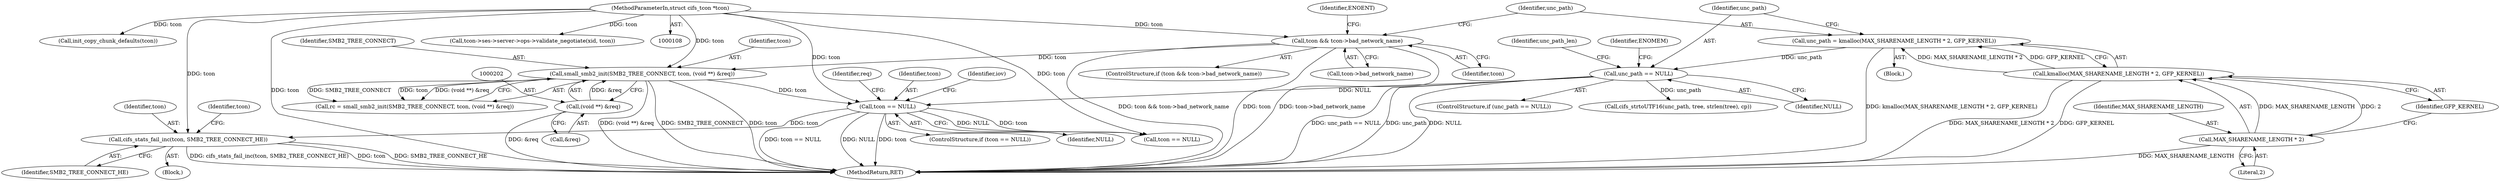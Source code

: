 digraph "0_linux_18f39e7be0121317550d03e267e3ebd4dbfbb3ce@pointer" {
"1000312" [label="(Call,cifs_stats_fail_inc(tcon, SMB2_TREE_CONNECT_HE))"];
"1000213" [label="(Call,tcon == NULL)"];
"1000198" [label="(Call,small_smb2_init(SMB2_TREE_CONNECT, tcon, (void **) &req))"];
"1000151" [label="(Call,tcon && tcon->bad_network_name)"];
"1000112" [label="(MethodParameterIn,struct cifs_tcon *tcon)"];
"1000201" [label="(Call,(void **) &req)"];
"1000167" [label="(Call,unc_path == NULL)"];
"1000159" [label="(Call,unc_path = kmalloc(MAX_SHARENAME_LENGTH * 2, GFP_KERNEL))"];
"1000161" [label="(Call,kmalloc(MAX_SHARENAME_LENGTH * 2, GFP_KERNEL))"];
"1000162" [label="(Call,MAX_SHARENAME_LENGTH * 2)"];
"1000458" [label="(Call,init_copy_chunk_defaults(tcon))"];
"1000314" [label="(Identifier,SMB2_TREE_CONNECT_HE)"];
"1000112" [label="(MethodParameterIn,struct cifs_tcon *tcon)"];
"1000505" [label="(MethodReturn,RET)"];
"1000317" [label="(Identifier,tcon)"];
"1000114" [label="(Block,)"];
"1000196" [label="(Call,rc = small_smb2_init(SMB2_TREE_CONNECT, tcon, (void **) &req))"];
"1000213" [label="(Call,tcon == NULL)"];
"1000203" [label="(Call,&req)"];
"1000201" [label="(Call,(void **) &req)"];
"1000322" [label="(Call,tcon == NULL)"];
"1000172" [label="(Identifier,ENOMEM)"];
"1000198" [label="(Call,small_smb2_init(SMB2_TREE_CONNECT, tcon, (void **) &req))"];
"1000163" [label="(Identifier,MAX_SHARENAME_LENGTH)"];
"1000200" [label="(Identifier,tcon)"];
"1000312" [label="(Call,cifs_stats_fail_inc(tcon, SMB2_TREE_CONNECT_HE))"];
"1000162" [label="(Call,MAX_SHARENAME_LENGTH * 2)"];
"1000311" [label="(Block,)"];
"1000160" [label="(Identifier,unc_path)"];
"1000212" [label="(ControlStructure,if (tcon == NULL))"];
"1000166" [label="(ControlStructure,if (unc_path == NULL))"];
"1000176" [label="(Call,cifs_strtoUTF16(unc_path, tree, strlen(tree), cp))"];
"1000152" [label="(Identifier,tcon)"];
"1000174" [label="(Identifier,unc_path_len)"];
"1000153" [label="(Call,tcon->bad_network_name)"];
"1000167" [label="(Call,unc_path == NULL)"];
"1000313" [label="(Identifier,tcon)"];
"1000220" [label="(Identifier,req)"];
"1000164" [label="(Literal,2)"];
"1000472" [label="(Call,tcon->ses->server->ops->validate_negotiate(xid, tcon))"];
"1000214" [label="(Identifier,tcon)"];
"1000151" [label="(Call,tcon && tcon->bad_network_name)"];
"1000158" [label="(Identifier,ENOENT)"];
"1000215" [label="(Identifier,NULL)"];
"1000229" [label="(Identifier,iov)"];
"1000199" [label="(Identifier,SMB2_TREE_CONNECT)"];
"1000168" [label="(Identifier,unc_path)"];
"1000165" [label="(Identifier,GFP_KERNEL)"];
"1000159" [label="(Call,unc_path = kmalloc(MAX_SHARENAME_LENGTH * 2, GFP_KERNEL))"];
"1000169" [label="(Identifier,NULL)"];
"1000150" [label="(ControlStructure,if (tcon && tcon->bad_network_name))"];
"1000161" [label="(Call,kmalloc(MAX_SHARENAME_LENGTH * 2, GFP_KERNEL))"];
"1000312" -> "1000311"  [label="AST: "];
"1000312" -> "1000314"  [label="CFG: "];
"1000313" -> "1000312"  [label="AST: "];
"1000314" -> "1000312"  [label="AST: "];
"1000317" -> "1000312"  [label="CFG: "];
"1000312" -> "1000505"  [label="DDG: cifs_stats_fail_inc(tcon, SMB2_TREE_CONNECT_HE)"];
"1000312" -> "1000505"  [label="DDG: tcon"];
"1000312" -> "1000505"  [label="DDG: SMB2_TREE_CONNECT_HE"];
"1000213" -> "1000312"  [label="DDG: tcon"];
"1000112" -> "1000312"  [label="DDG: tcon"];
"1000213" -> "1000212"  [label="AST: "];
"1000213" -> "1000215"  [label="CFG: "];
"1000214" -> "1000213"  [label="AST: "];
"1000215" -> "1000213"  [label="AST: "];
"1000220" -> "1000213"  [label="CFG: "];
"1000229" -> "1000213"  [label="CFG: "];
"1000213" -> "1000505"  [label="DDG: tcon"];
"1000213" -> "1000505"  [label="DDG: tcon == NULL"];
"1000213" -> "1000505"  [label="DDG: NULL"];
"1000198" -> "1000213"  [label="DDG: tcon"];
"1000112" -> "1000213"  [label="DDG: tcon"];
"1000167" -> "1000213"  [label="DDG: NULL"];
"1000213" -> "1000322"  [label="DDG: tcon"];
"1000213" -> "1000322"  [label="DDG: NULL"];
"1000198" -> "1000196"  [label="AST: "];
"1000198" -> "1000201"  [label="CFG: "];
"1000199" -> "1000198"  [label="AST: "];
"1000200" -> "1000198"  [label="AST: "];
"1000201" -> "1000198"  [label="AST: "];
"1000196" -> "1000198"  [label="CFG: "];
"1000198" -> "1000505"  [label="DDG: (void **) &req"];
"1000198" -> "1000505"  [label="DDG: tcon"];
"1000198" -> "1000505"  [label="DDG: SMB2_TREE_CONNECT"];
"1000198" -> "1000196"  [label="DDG: SMB2_TREE_CONNECT"];
"1000198" -> "1000196"  [label="DDG: tcon"];
"1000198" -> "1000196"  [label="DDG: (void **) &req"];
"1000151" -> "1000198"  [label="DDG: tcon"];
"1000112" -> "1000198"  [label="DDG: tcon"];
"1000201" -> "1000198"  [label="DDG: &req"];
"1000151" -> "1000150"  [label="AST: "];
"1000151" -> "1000152"  [label="CFG: "];
"1000151" -> "1000153"  [label="CFG: "];
"1000152" -> "1000151"  [label="AST: "];
"1000153" -> "1000151"  [label="AST: "];
"1000158" -> "1000151"  [label="CFG: "];
"1000160" -> "1000151"  [label="CFG: "];
"1000151" -> "1000505"  [label="DDG: tcon && tcon->bad_network_name"];
"1000151" -> "1000505"  [label="DDG: tcon"];
"1000151" -> "1000505"  [label="DDG: tcon->bad_network_name"];
"1000112" -> "1000151"  [label="DDG: tcon"];
"1000112" -> "1000108"  [label="AST: "];
"1000112" -> "1000505"  [label="DDG: tcon"];
"1000112" -> "1000322"  [label="DDG: tcon"];
"1000112" -> "1000458"  [label="DDG: tcon"];
"1000112" -> "1000472"  [label="DDG: tcon"];
"1000201" -> "1000203"  [label="CFG: "];
"1000202" -> "1000201"  [label="AST: "];
"1000203" -> "1000201"  [label="AST: "];
"1000201" -> "1000505"  [label="DDG: &req"];
"1000167" -> "1000166"  [label="AST: "];
"1000167" -> "1000169"  [label="CFG: "];
"1000168" -> "1000167"  [label="AST: "];
"1000169" -> "1000167"  [label="AST: "];
"1000172" -> "1000167"  [label="CFG: "];
"1000174" -> "1000167"  [label="CFG: "];
"1000167" -> "1000505"  [label="DDG: unc_path"];
"1000167" -> "1000505"  [label="DDG: NULL"];
"1000167" -> "1000505"  [label="DDG: unc_path == NULL"];
"1000159" -> "1000167"  [label="DDG: unc_path"];
"1000167" -> "1000176"  [label="DDG: unc_path"];
"1000159" -> "1000114"  [label="AST: "];
"1000159" -> "1000161"  [label="CFG: "];
"1000160" -> "1000159"  [label="AST: "];
"1000161" -> "1000159"  [label="AST: "];
"1000168" -> "1000159"  [label="CFG: "];
"1000159" -> "1000505"  [label="DDG: kmalloc(MAX_SHARENAME_LENGTH * 2, GFP_KERNEL)"];
"1000161" -> "1000159"  [label="DDG: MAX_SHARENAME_LENGTH * 2"];
"1000161" -> "1000159"  [label="DDG: GFP_KERNEL"];
"1000161" -> "1000165"  [label="CFG: "];
"1000162" -> "1000161"  [label="AST: "];
"1000165" -> "1000161"  [label="AST: "];
"1000161" -> "1000505"  [label="DDG: MAX_SHARENAME_LENGTH * 2"];
"1000161" -> "1000505"  [label="DDG: GFP_KERNEL"];
"1000162" -> "1000161"  [label="DDG: MAX_SHARENAME_LENGTH"];
"1000162" -> "1000161"  [label="DDG: 2"];
"1000162" -> "1000164"  [label="CFG: "];
"1000163" -> "1000162"  [label="AST: "];
"1000164" -> "1000162"  [label="AST: "];
"1000165" -> "1000162"  [label="CFG: "];
"1000162" -> "1000505"  [label="DDG: MAX_SHARENAME_LENGTH"];
}
